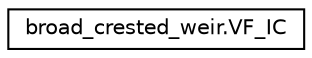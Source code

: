 digraph "Graphical Class Hierarchy"
{
 // LATEX_PDF_SIZE
  edge [fontname="Helvetica",fontsize="10",labelfontname="Helvetica",labelfontsize="10"];
  node [fontname="Helvetica",fontsize="10",shape=record];
  rankdir="LR";
  Node0 [label="broad_crested_weir.VF_IC",height=0.2,width=0.4,color="black", fillcolor="white", style="filled",URL="$classbroad__crested__weir_1_1VF__IC.html",tooltip=" "];
}

